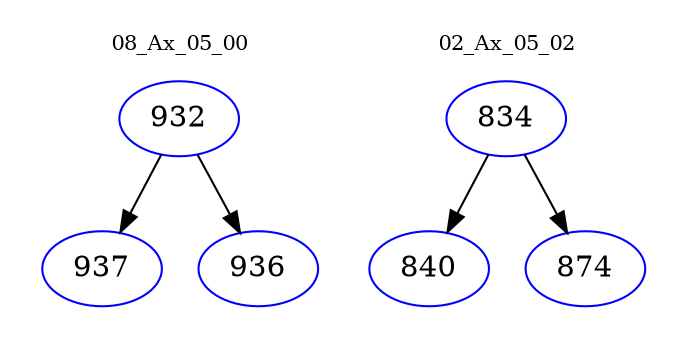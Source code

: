 digraph{
subgraph cluster_0 {
color = white
label = "08_Ax_05_00";
fontsize=10;
T0_932 [label="932", color="blue"]
T0_932 -> T0_937 [color="black"]
T0_937 [label="937", color="blue"]
T0_932 -> T0_936 [color="black"]
T0_936 [label="936", color="blue"]
}
subgraph cluster_1 {
color = white
label = "02_Ax_05_02";
fontsize=10;
T1_834 [label="834", color="blue"]
T1_834 -> T1_840 [color="black"]
T1_840 [label="840", color="blue"]
T1_834 -> T1_874 [color="black"]
T1_874 [label="874", color="blue"]
}
}
